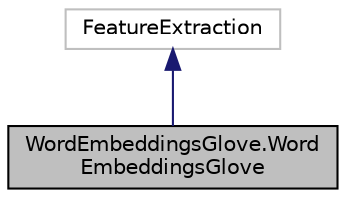 digraph "WordEmbeddingsGlove.WordEmbeddingsGlove"
{
  edge [fontname="Helvetica",fontsize="10",labelfontname="Helvetica",labelfontsize="10"];
  node [fontname="Helvetica",fontsize="10",shape=record];
  Node2 [label="WordEmbeddingsGlove.Word\lEmbeddingsGlove",height=0.2,width=0.4,color="black", fillcolor="grey75", style="filled", fontcolor="black"];
  Node3 -> Node2 [dir="back",color="midnightblue",fontsize="10",style="solid",fontname="Helvetica"];
  Node3 [label="FeatureExtraction",height=0.2,width=0.4,color="grey75", fillcolor="white", style="filled"];
}
